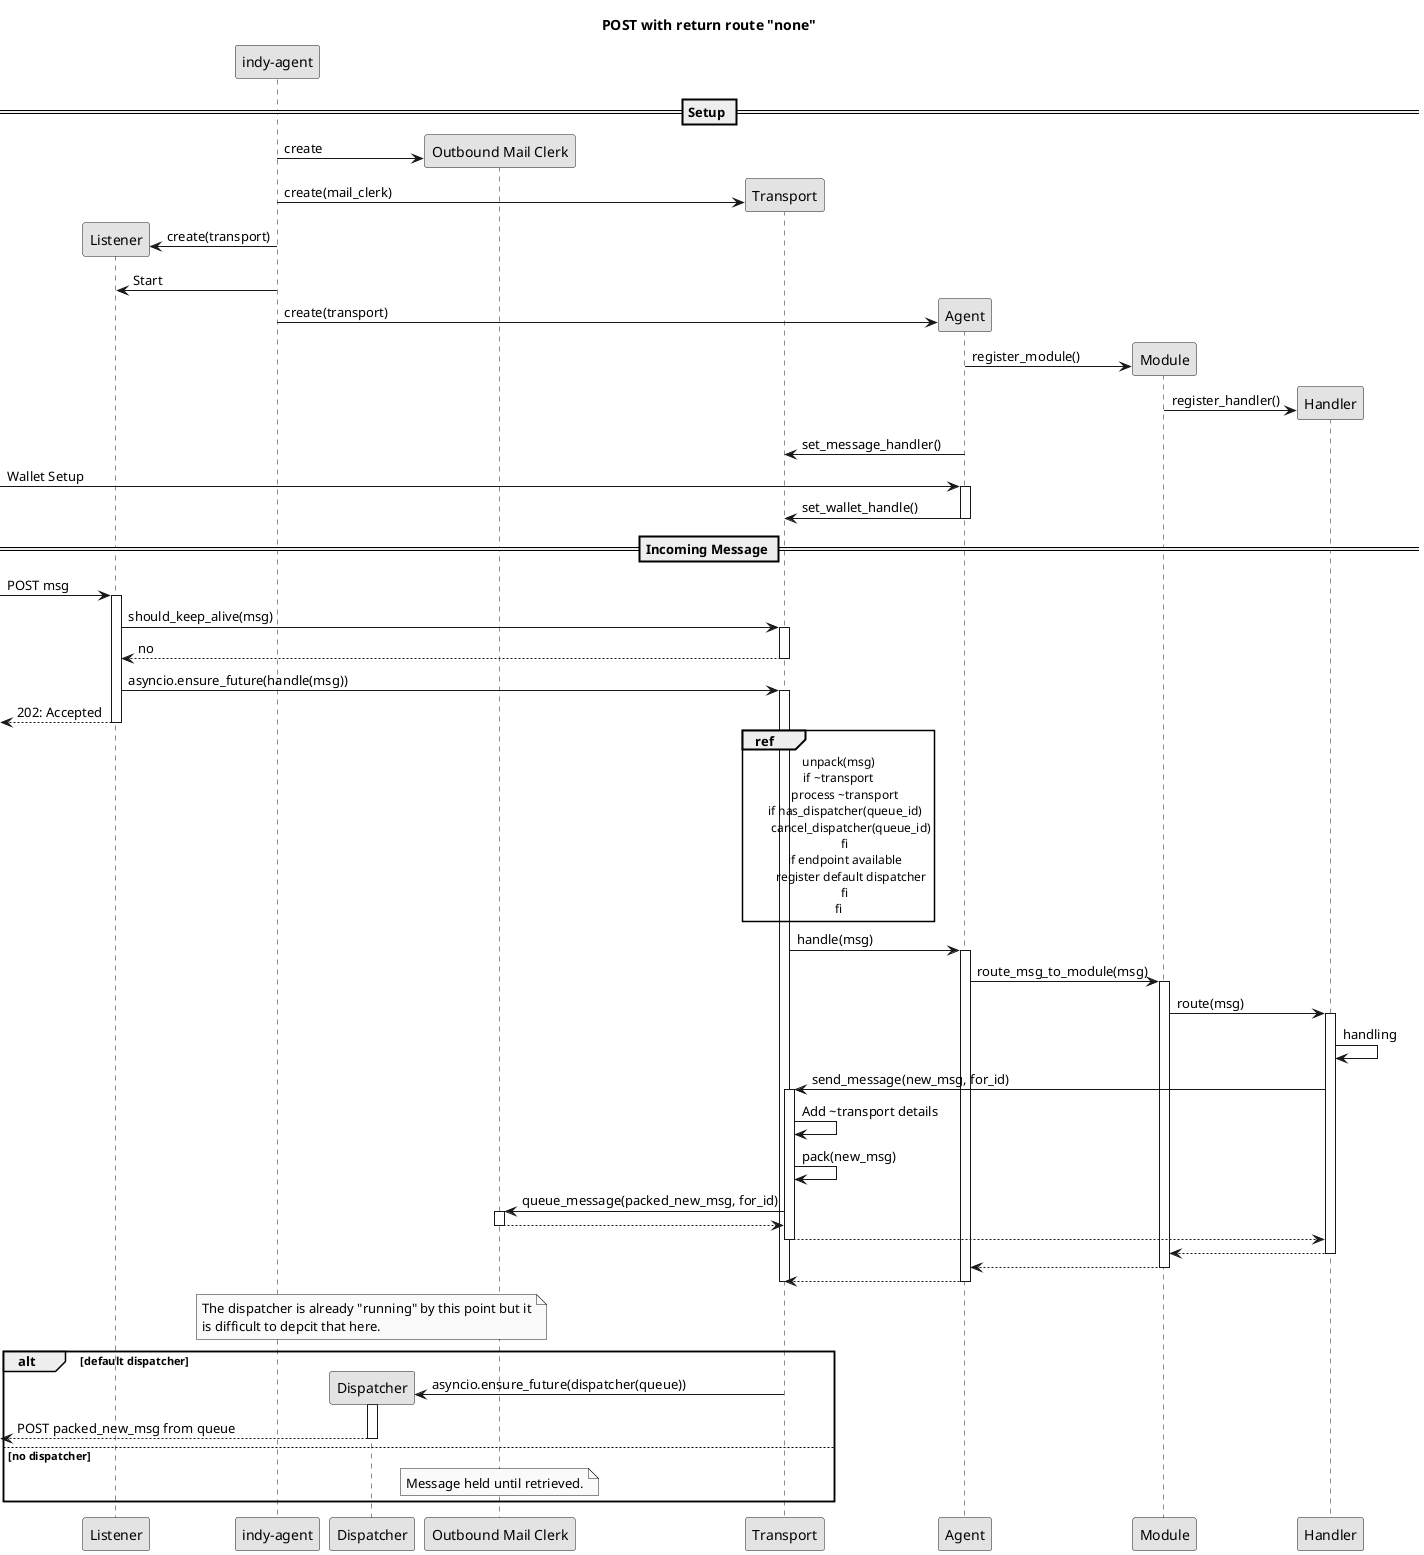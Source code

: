 @startuml
title POST with return route "none"
skinparam monochrome true

participant Listener as L
participant "indy-agent" as IA
participant Dispatcher as D
participant "Outbound Mail Clerk" as OC
participant Transport as T
participant Agent as A
participant Module as M
participant Handler as H

== Setup ==

IA -> OC**: create
IA -> T**: create(mail_clerk)
IA -> L**: create(transport)
IA -> L: Start
IA -> A**: create(transport)
A -> M**: register_module()
M -> H**: register_handler()
A -> T: set_message_handler()
[-> A: Wallet Setup
activate A
A -> T: set_wallet_handle()
deactivate A

== Incoming Message ==

[-> L: POST msg
activate L
L -> T++: should_keep_alive(msg)
return no
L -> T++: asyncio.ensure_future(handle(msg))
[<-- L: 202: Accepted
deactivate L

ref over T
    unpack(msg)
    if ~transport
        process ~transport
        if has_dispatcher(queue_id)
            cancel_dispatcher(queue_id)
        fi
        if endpoint available
            register default dispatcher
        fi
    fi
end

T -> A++: handle(msg)
A -> M++: route_msg_to_module(msg)
M -> H++: route(msg)
H -> H: handling
H -> T++: send_message(new_msg, for_id)
T -> T: Add ~transport details
T -> T: pack(new_msg)
T -> OC++: queue_message(packed_new_msg, for_id)
return
return
return
return
return
deactivate T
note over D
    The dispatcher is already "running" by this point but it
    is difficult to depcit that here.
end note
alt default dispatcher
    T -> D**: asyncio.ensure_future(dispatcher(queue))
    activate D
    [<-- D: POST packed_new_msg from queue
    deactivate D
else no dispatcher
    note over OC
        Message held until retrieved.
    end note
end
@enduml
